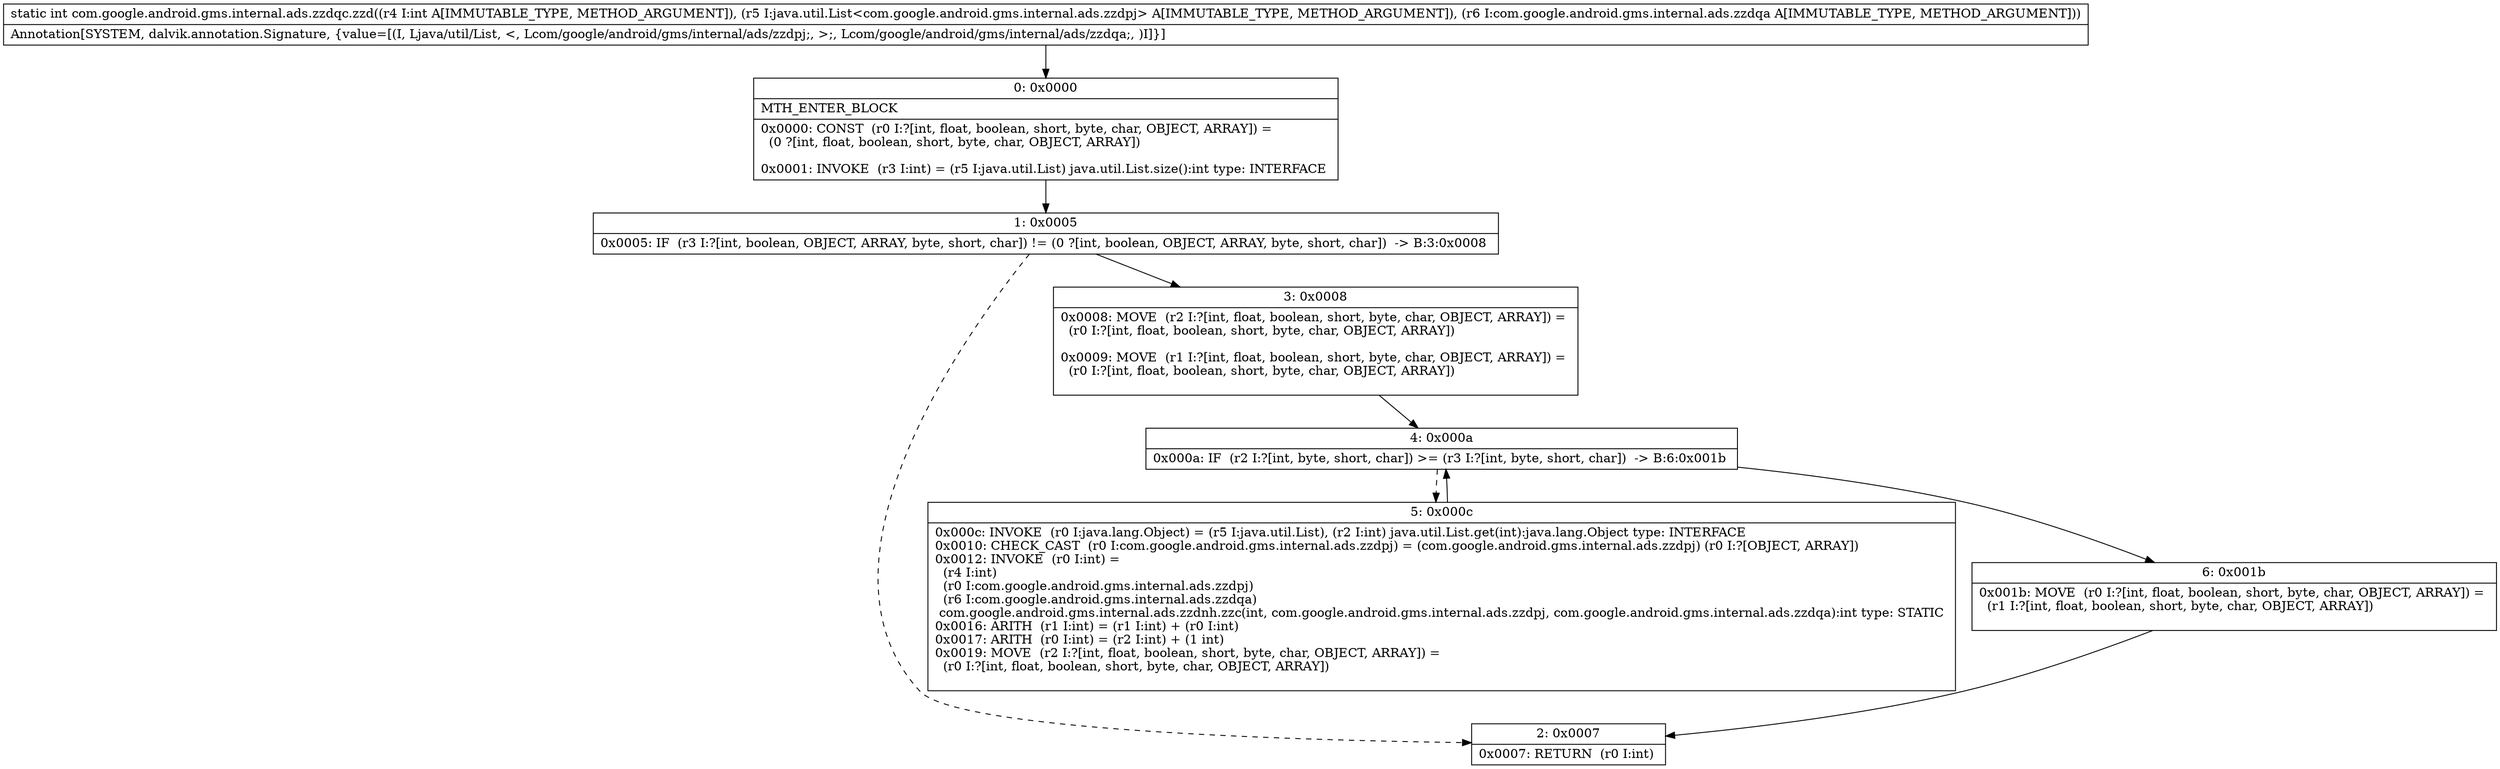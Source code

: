 digraph "CFG forcom.google.android.gms.internal.ads.zzdqc.zzd(ILjava\/util\/List;Lcom\/google\/android\/gms\/internal\/ads\/zzdqa;)I" {
Node_0 [shape=record,label="{0\:\ 0x0000|MTH_ENTER_BLOCK\l|0x0000: CONST  (r0 I:?[int, float, boolean, short, byte, char, OBJECT, ARRAY]) = \l  (0 ?[int, float, boolean, short, byte, char, OBJECT, ARRAY])\l \l0x0001: INVOKE  (r3 I:int) = (r5 I:java.util.List) java.util.List.size():int type: INTERFACE \l}"];
Node_1 [shape=record,label="{1\:\ 0x0005|0x0005: IF  (r3 I:?[int, boolean, OBJECT, ARRAY, byte, short, char]) != (0 ?[int, boolean, OBJECT, ARRAY, byte, short, char])  \-\> B:3:0x0008 \l}"];
Node_2 [shape=record,label="{2\:\ 0x0007|0x0007: RETURN  (r0 I:int) \l}"];
Node_3 [shape=record,label="{3\:\ 0x0008|0x0008: MOVE  (r2 I:?[int, float, boolean, short, byte, char, OBJECT, ARRAY]) = \l  (r0 I:?[int, float, boolean, short, byte, char, OBJECT, ARRAY])\l \l0x0009: MOVE  (r1 I:?[int, float, boolean, short, byte, char, OBJECT, ARRAY]) = \l  (r0 I:?[int, float, boolean, short, byte, char, OBJECT, ARRAY])\l \l}"];
Node_4 [shape=record,label="{4\:\ 0x000a|0x000a: IF  (r2 I:?[int, byte, short, char]) \>= (r3 I:?[int, byte, short, char])  \-\> B:6:0x001b \l}"];
Node_5 [shape=record,label="{5\:\ 0x000c|0x000c: INVOKE  (r0 I:java.lang.Object) = (r5 I:java.util.List), (r2 I:int) java.util.List.get(int):java.lang.Object type: INTERFACE \l0x0010: CHECK_CAST  (r0 I:com.google.android.gms.internal.ads.zzdpj) = (com.google.android.gms.internal.ads.zzdpj) (r0 I:?[OBJECT, ARRAY]) \l0x0012: INVOKE  (r0 I:int) = \l  (r4 I:int)\l  (r0 I:com.google.android.gms.internal.ads.zzdpj)\l  (r6 I:com.google.android.gms.internal.ads.zzdqa)\l com.google.android.gms.internal.ads.zzdnh.zzc(int, com.google.android.gms.internal.ads.zzdpj, com.google.android.gms.internal.ads.zzdqa):int type: STATIC \l0x0016: ARITH  (r1 I:int) = (r1 I:int) + (r0 I:int) \l0x0017: ARITH  (r0 I:int) = (r2 I:int) + (1 int) \l0x0019: MOVE  (r2 I:?[int, float, boolean, short, byte, char, OBJECT, ARRAY]) = \l  (r0 I:?[int, float, boolean, short, byte, char, OBJECT, ARRAY])\l \l}"];
Node_6 [shape=record,label="{6\:\ 0x001b|0x001b: MOVE  (r0 I:?[int, float, boolean, short, byte, char, OBJECT, ARRAY]) = \l  (r1 I:?[int, float, boolean, short, byte, char, OBJECT, ARRAY])\l \l}"];
MethodNode[shape=record,label="{static int com.google.android.gms.internal.ads.zzdqc.zzd((r4 I:int A[IMMUTABLE_TYPE, METHOD_ARGUMENT]), (r5 I:java.util.List\<com.google.android.gms.internal.ads.zzdpj\> A[IMMUTABLE_TYPE, METHOD_ARGUMENT]), (r6 I:com.google.android.gms.internal.ads.zzdqa A[IMMUTABLE_TYPE, METHOD_ARGUMENT]))  | Annotation[SYSTEM, dalvik.annotation.Signature, \{value=[(I, Ljava\/util\/List, \<, Lcom\/google\/android\/gms\/internal\/ads\/zzdpj;, \>;, Lcom\/google\/android\/gms\/internal\/ads\/zzdqa;, )I]\}]\l}"];
MethodNode -> Node_0;
Node_0 -> Node_1;
Node_1 -> Node_2[style=dashed];
Node_1 -> Node_3;
Node_3 -> Node_4;
Node_4 -> Node_5[style=dashed];
Node_4 -> Node_6;
Node_5 -> Node_4;
Node_6 -> Node_2;
}

